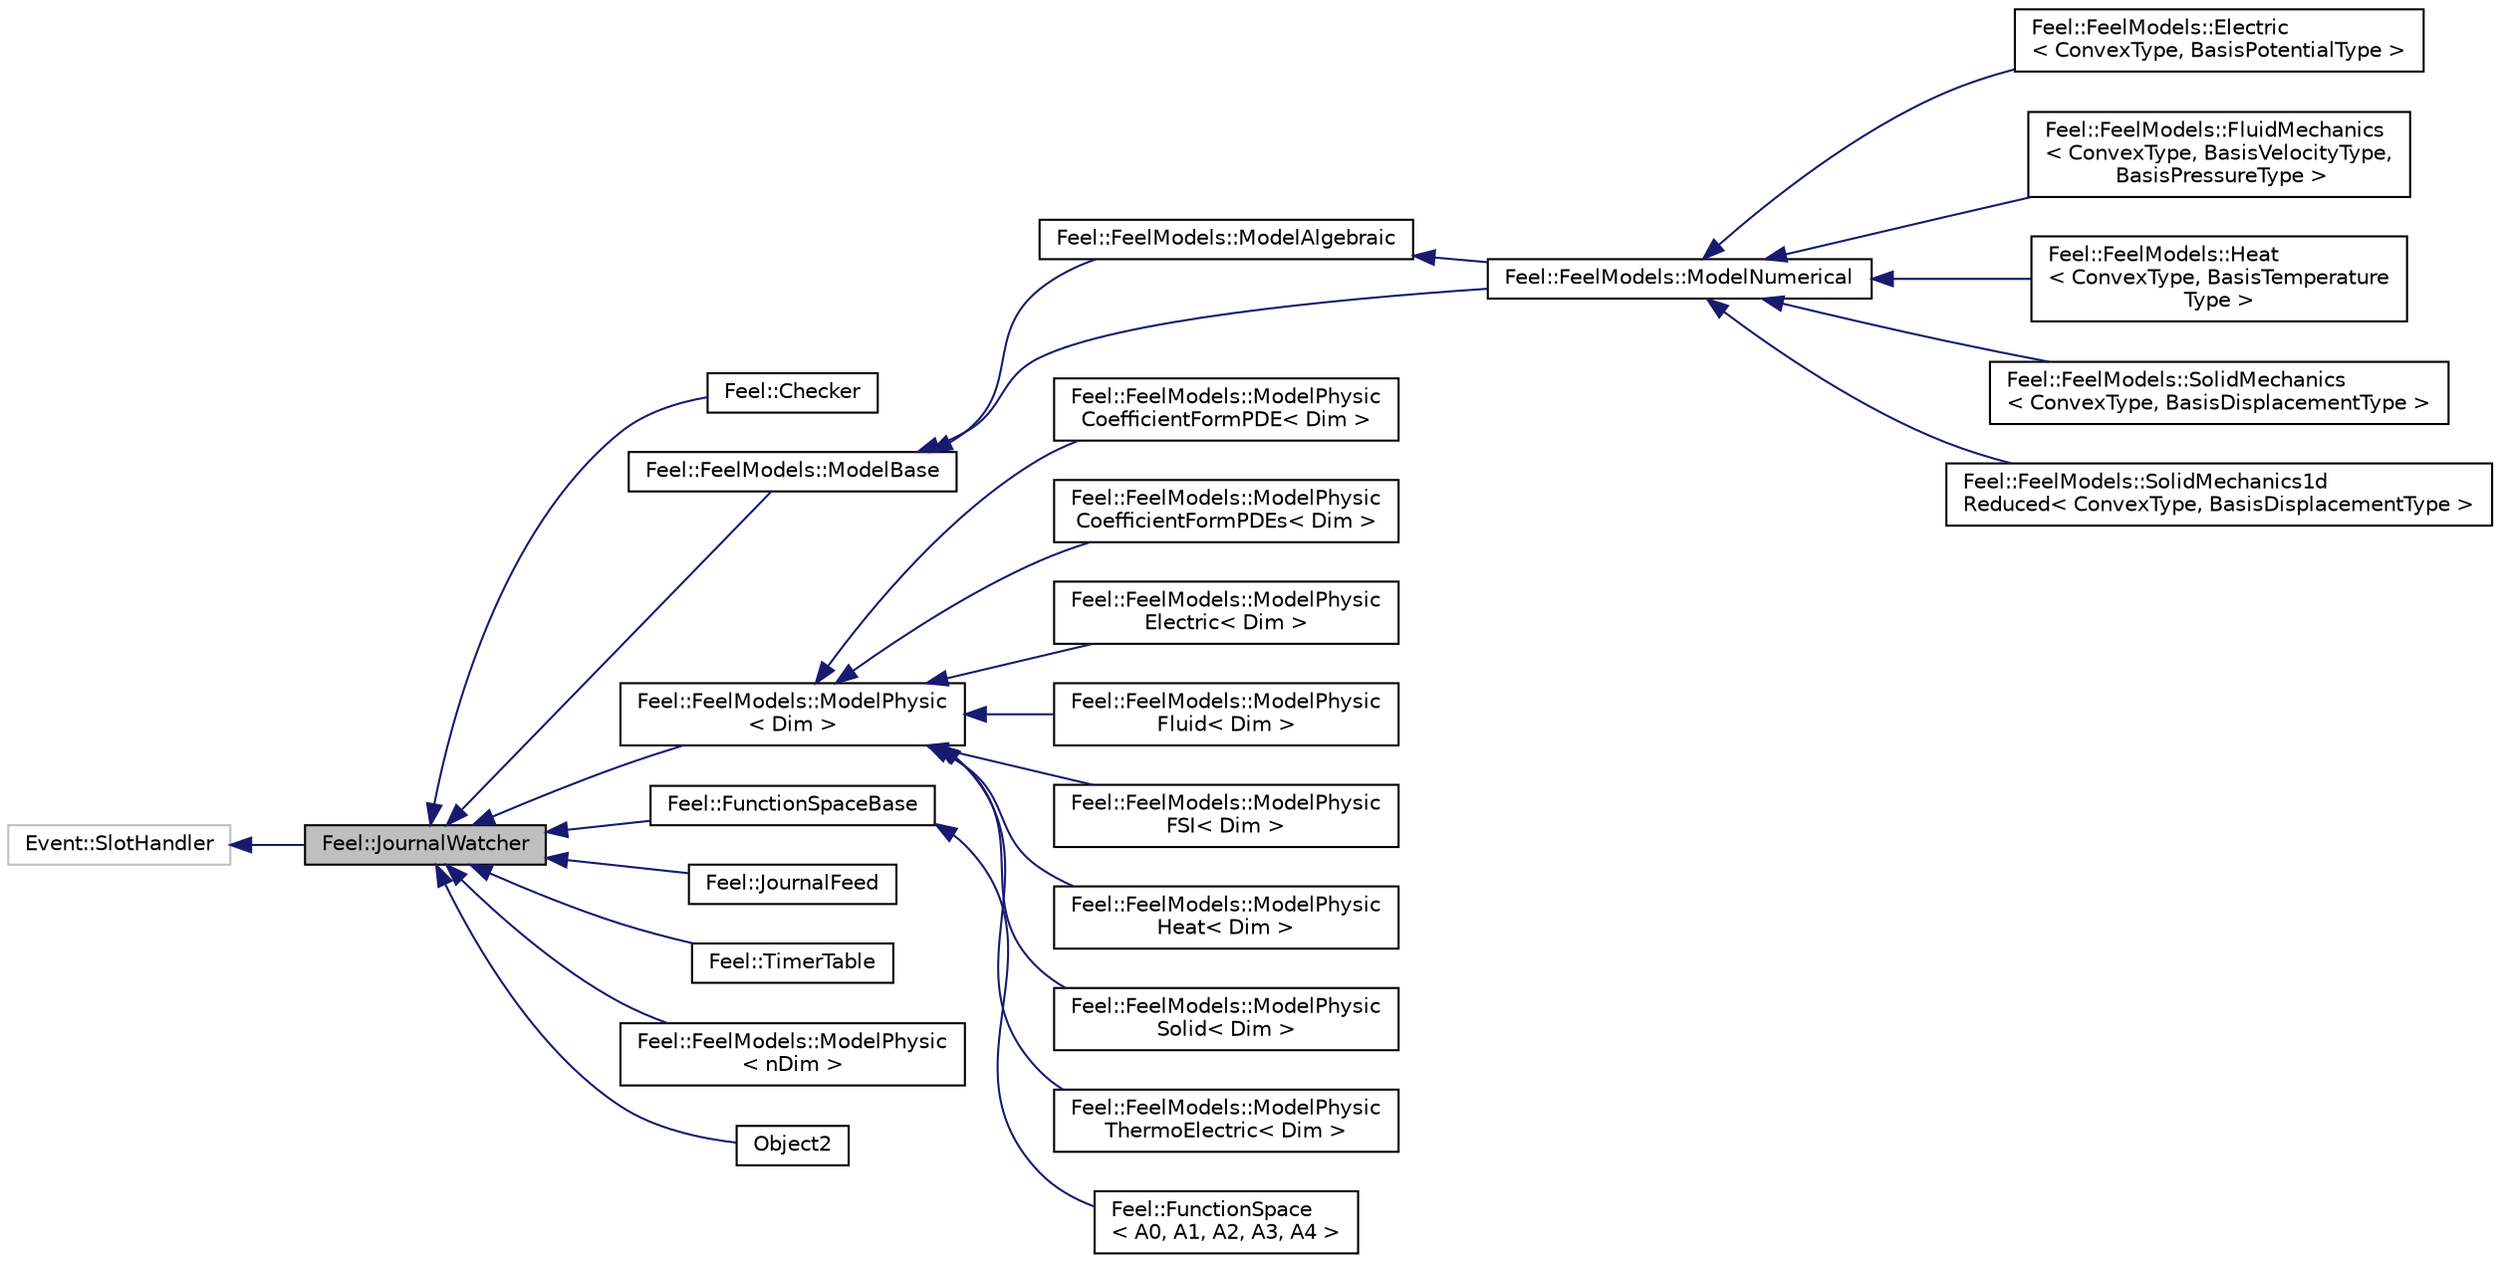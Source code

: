 digraph "Feel::JournalWatcher"
{
 // LATEX_PDF_SIZE
  edge [fontname="Helvetica",fontsize="10",labelfontname="Helvetica",labelfontsize="10"];
  node [fontname="Helvetica",fontsize="10",shape=record];
  rankdir="LR";
  Node1 [label="Feel::JournalWatcher",height=0.2,width=0.4,color="black", fillcolor="grey75", style="filled", fontcolor="black",tooltip=" "];
  Node2 -> Node1 [dir="back",color="midnightblue",fontsize="10",style="solid",fontname="Helvetica"];
  Node2 [label="Event::SlotHandler",height=0.2,width=0.4,color="grey75", fillcolor="white", style="filled",tooltip=" "];
  Node1 -> Node3 [dir="back",color="midnightblue",fontsize="10",style="solid",fontname="Helvetica"];
  Node3 [label="Feel::Checker",height=0.2,width=0.4,color="black", fillcolor="white", style="filled",URL="$classFeel_1_1Checker.html",tooltip="Checker class."];
  Node1 -> Node4 [dir="back",color="midnightblue",fontsize="10",style="solid",fontname="Helvetica"];
  Node4 [label="Feel::FeelModels::ModelBase",height=0.2,width=0.4,color="black", fillcolor="white", style="filled",URL="$classFeel_1_1FeelModels_1_1ModelBase.html",tooltip=" "];
  Node4 -> Node5 [dir="back",color="midnightblue",fontsize="10",style="solid",fontname="Helvetica"];
  Node5 [label="Feel::FeelModels::ModelAlgebraic",height=0.2,width=0.4,color="black", fillcolor="white", style="filled",URL="$classFeel_1_1FeelModels_1_1ModelAlgebraic.html",tooltip=" "];
  Node5 -> Node6 [dir="back",color="midnightblue",fontsize="10",style="solid",fontname="Helvetica"];
  Node6 [label="Feel::FeelModels::ModelNumerical",height=0.2,width=0.4,color="black", fillcolor="white", style="filled",URL="$classFeel_1_1FeelModels_1_1ModelNumerical.html",tooltip="Handles some numerical model aspects: timestepping, mesh and properties."];
  Node6 -> Node7 [dir="back",color="midnightblue",fontsize="10",style="solid",fontname="Helvetica"];
  Node7 [label="Feel::FeelModels::Electric\l\< ConvexType, BasisPotentialType \>",height=0.2,width=0.4,color="black", fillcolor="white", style="filled",URL="$classFeel_1_1FeelModels_1_1Electric.html",tooltip="Toolbox Electric."];
  Node6 -> Node8 [dir="back",color="midnightblue",fontsize="10",style="solid",fontname="Helvetica"];
  Node8 [label="Feel::FeelModels::FluidMechanics\l\< ConvexType, BasisVelocityType,\l BasisPressureType \>",height=0.2,width=0.4,color="black", fillcolor="white", style="filled",URL="$classFeel_1_1FeelModels_1_1FluidMechanics.html",tooltip="Fluid Mechanics Toolbox."];
  Node6 -> Node9 [dir="back",color="midnightblue",fontsize="10",style="solid",fontname="Helvetica"];
  Node9 [label="Feel::FeelModels::Heat\l\< ConvexType, BasisTemperature\lType \>",height=0.2,width=0.4,color="black", fillcolor="white", style="filled",URL="$classFeel_1_1FeelModels_1_1Heat.html",tooltip=" "];
  Node6 -> Node10 [dir="back",color="midnightblue",fontsize="10",style="solid",fontname="Helvetica"];
  Node10 [label="Feel::FeelModels::SolidMechanics\l\< ConvexType, BasisDisplacementType \>",height=0.2,width=0.4,color="black", fillcolor="white", style="filled",URL="$classFeel_1_1FeelModels_1_1SolidMechanics.html",tooltip="Solid Mechanics Toolbox."];
  Node6 -> Node11 [dir="back",color="midnightblue",fontsize="10",style="solid",fontname="Helvetica"];
  Node11 [label="Feel::FeelModels::SolidMechanics1d\lReduced\< ConvexType, BasisDisplacementType \>",height=0.2,width=0.4,color="black", fillcolor="white", style="filled",URL="$classFeel_1_1FeelModels_1_1SolidMechanics1dReduced.html",tooltip=" "];
  Node4 -> Node6 [dir="back",color="midnightblue",fontsize="10",style="solid",fontname="Helvetica"];
  Node1 -> Node12 [dir="back",color="midnightblue",fontsize="10",style="solid",fontname="Helvetica"];
  Node12 [label="Feel::FeelModels::ModelPhysic\l\< Dim \>",height=0.2,width=0.4,color="black", fillcolor="white", style="filled",URL="$classFeel_1_1FeelModels_1_1ModelPhysic.html",tooltip=" "];
  Node12 -> Node13 [dir="back",color="midnightblue",fontsize="10",style="solid",fontname="Helvetica"];
  Node13 [label="Feel::FeelModels::ModelPhysic\lCoefficientFormPDE\< Dim \>",height=0.2,width=0.4,color="black", fillcolor="white", style="filled",URL="$classFeel_1_1FeelModels_1_1ModelPhysicCoefficientFormPDE.html",tooltip=" "];
  Node12 -> Node14 [dir="back",color="midnightblue",fontsize="10",style="solid",fontname="Helvetica"];
  Node14 [label="Feel::FeelModels::ModelPhysic\lCoefficientFormPDEs\< Dim \>",height=0.2,width=0.4,color="black", fillcolor="white", style="filled",URL="$classFeel_1_1FeelModels_1_1ModelPhysicCoefficientFormPDEs.html",tooltip=" "];
  Node12 -> Node15 [dir="back",color="midnightblue",fontsize="10",style="solid",fontname="Helvetica"];
  Node15 [label="Feel::FeelModels::ModelPhysic\lElectric\< Dim \>",height=0.2,width=0.4,color="black", fillcolor="white", style="filled",URL="$classFeel_1_1FeelModels_1_1ModelPhysicElectric.html",tooltip=" "];
  Node12 -> Node16 [dir="back",color="midnightblue",fontsize="10",style="solid",fontname="Helvetica"];
  Node16 [label="Feel::FeelModels::ModelPhysic\lFluid\< Dim \>",height=0.2,width=0.4,color="black", fillcolor="white", style="filled",URL="$classFeel_1_1FeelModels_1_1ModelPhysicFluid.html",tooltip=" "];
  Node12 -> Node17 [dir="back",color="midnightblue",fontsize="10",style="solid",fontname="Helvetica"];
  Node17 [label="Feel::FeelModels::ModelPhysic\lFSI\< Dim \>",height=0.2,width=0.4,color="black", fillcolor="white", style="filled",URL="$classFeel_1_1FeelModels_1_1ModelPhysicFSI.html",tooltip=" "];
  Node12 -> Node18 [dir="back",color="midnightblue",fontsize="10",style="solid",fontname="Helvetica"];
  Node18 [label="Feel::FeelModels::ModelPhysic\lHeat\< Dim \>",height=0.2,width=0.4,color="black", fillcolor="white", style="filled",URL="$classFeel_1_1FeelModels_1_1ModelPhysicHeat.html",tooltip=" "];
  Node12 -> Node19 [dir="back",color="midnightblue",fontsize="10",style="solid",fontname="Helvetica"];
  Node19 [label="Feel::FeelModels::ModelPhysic\lSolid\< Dim \>",height=0.2,width=0.4,color="black", fillcolor="white", style="filled",URL="$classFeel_1_1FeelModels_1_1ModelPhysicSolid.html",tooltip=" "];
  Node12 -> Node20 [dir="back",color="midnightblue",fontsize="10",style="solid",fontname="Helvetica"];
  Node20 [label="Feel::FeelModels::ModelPhysic\lThermoElectric\< Dim \>",height=0.2,width=0.4,color="black", fillcolor="white", style="filled",URL="$classFeel_1_1FeelModels_1_1ModelPhysicThermoElectric.html",tooltip=" "];
  Node1 -> Node21 [dir="back",color="midnightblue",fontsize="10",style="solid",fontname="Helvetica"];
  Node21 [label="Feel::FunctionSpaceBase",height=0.2,width=0.4,color="black", fillcolor="white", style="filled",URL="$classFeel_1_1FunctionSpaceBase.html",tooltip="base class for FunctionSpace"];
  Node21 -> Node22 [dir="back",color="midnightblue",fontsize="10",style="solid",fontname="Helvetica"];
  Node22 [label="Feel::FunctionSpace\l\< A0, A1, A2, A3, A4 \>",height=0.2,width=0.4,color="black", fillcolor="white", style="filled",URL="$classFeel_1_1FunctionSpace.html",tooltip=" "];
  Node1 -> Node23 [dir="back",color="midnightblue",fontsize="10",style="solid",fontname="Helvetica"];
  Node23 [label="Feel::JournalFeed",height=0.2,width=0.4,color="black", fillcolor="white", style="filled",URL="$classFeel_1_1JournalFeed.html",tooltip=" "];
  Node1 -> Node24 [dir="back",color="midnightblue",fontsize="10",style="solid",fontname="Helvetica"];
  Node24 [label="Feel::TimerTable",height=0.2,width=0.4,color="black", fillcolor="white", style="filled",URL="$classFeel_1_1TimerTable.html",tooltip="TimerTable is a map of timer."];
  Node1 -> Node25 [dir="back",color="midnightblue",fontsize="10",style="solid",fontname="Helvetica"];
  Node25 [label="Feel::FeelModels::ModelPhysic\l\< nDim \>",height=0.2,width=0.4,color="black", fillcolor="white", style="filled",URL="$classFeel_1_1FeelModels_1_1ModelPhysic.html",tooltip=" "];
  Node1 -> Node26 [dir="back",color="midnightblue",fontsize="10",style="solid",fontname="Helvetica"];
  Node26 [label="Object2",height=0.2,width=0.4,color="black", fillcolor="white", style="filled",URL="$classObject2.html",tooltip=" "];
}
